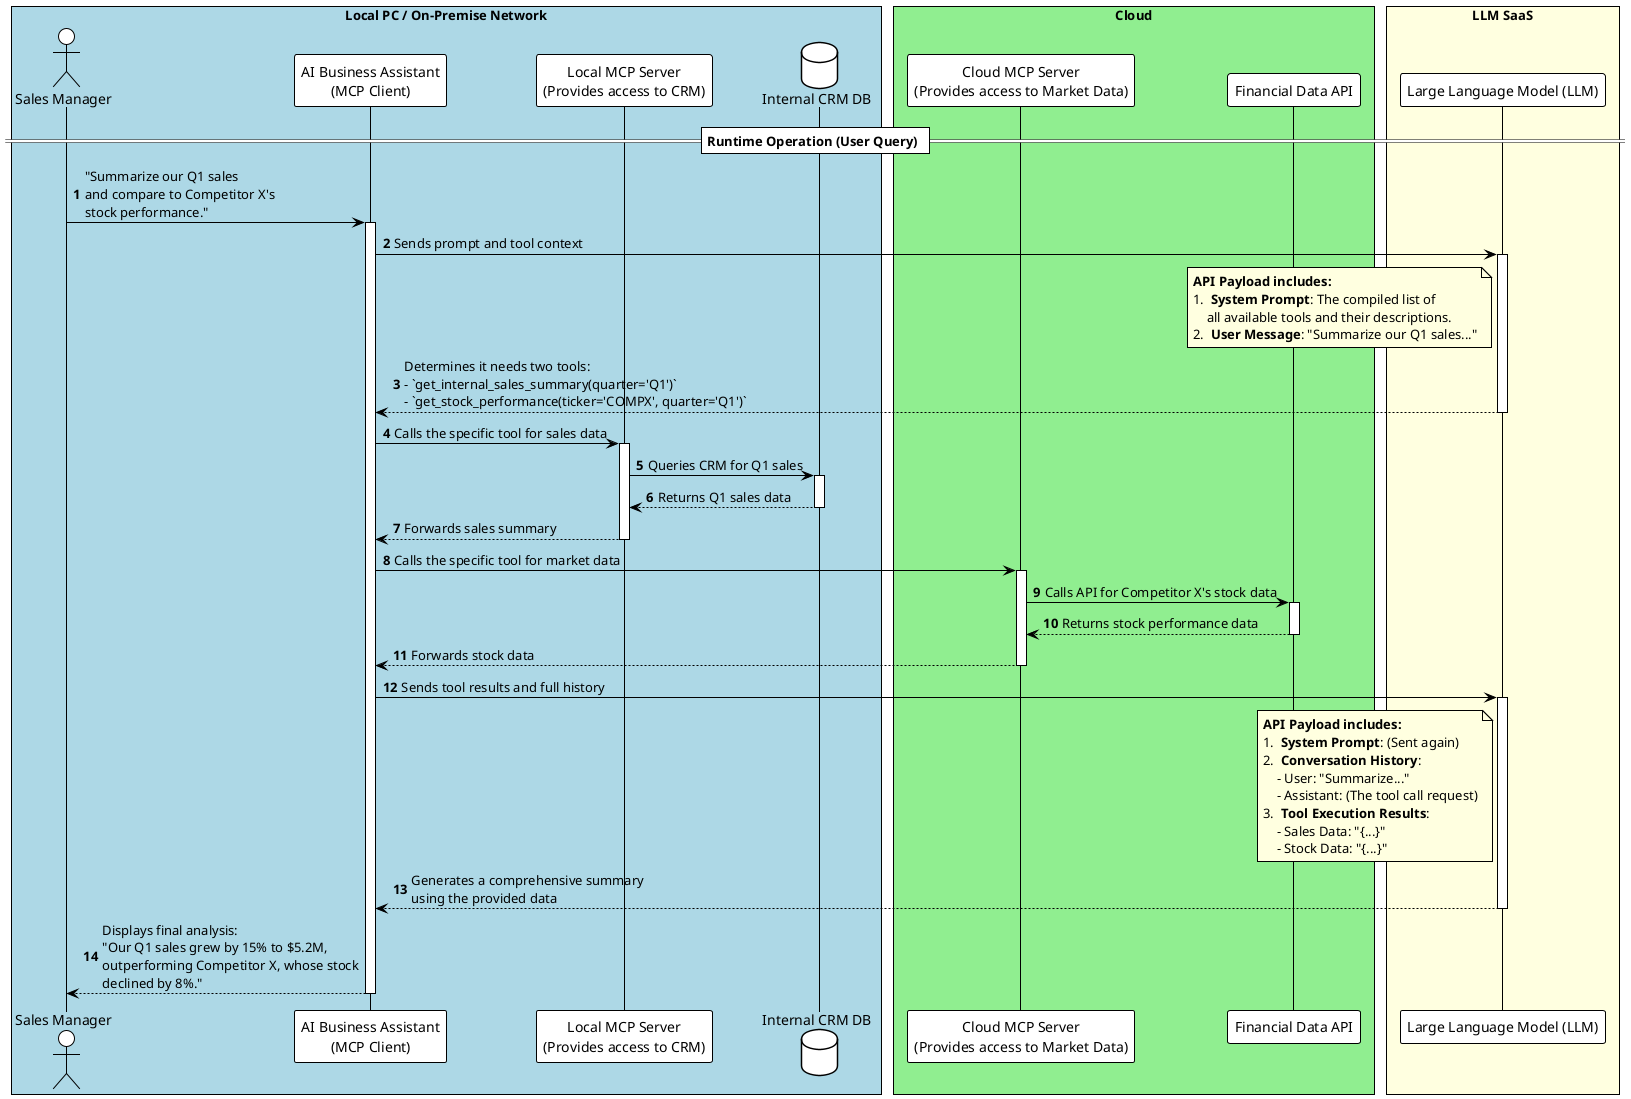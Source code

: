 @startuml
@startuml
!theme plain

' Use autonumbering for all steps
autonumber

box "Local PC / On-Premise Network" #LightBlue
  actor "Sales Manager" as User
  participant "AI Business Assistant\n(MCP Client)" as App
  participant "Local MCP Server\n(Provides access to CRM)" as LocalMCPServer
  database "Internal CRM DB" as LocalDB
end box

box "Cloud" #LightGreen
  participant "Cloud MCP Server\n(Provides access to Market Data)" as CloudMCPServer
  participant "Financial Data API" as FinAPI
end box

box "LLM SaaS" #LightYellow
  participant "Large Language Model (LLM)" as LLM
end box

' ===================================
== Runtime Operation (User Query) ==
' This phase happens when the user asks a question.
' ===================================

User -> App: "Summarize our Q1 sales\nand compare to Competitor X's\nstock performance."
activate App

App -> LLM: Sends prompt and tool context
activate LLM
note left of LLM #LightYellow
**API Payload includes:**
1.  **System Prompt**: The compiled list of
    all available tools and their descriptions.
2.  **User Message**: "Summarize our Q1 sales..."
end note
LLM --> App: Determines it needs two tools:\n- `get_internal_sales_summary(quarter='Q1')`\n- `get_stock_performance(ticker='COMPX', quarter='Q1')`
deactivate LLM

App -> LocalMCPServer: Calls the specific tool for sales data
activate LocalMCPServer

LocalMCPServer -> LocalDB: Queries CRM for Q1 sales
activate LocalDB
LocalDB --> LocalMCPServer: Returns Q1 sales data
deactivate LocalDB
LocalMCPServer --> App: Forwards sales summary
deactivate LocalMCPServer

App -> CloudMCPServer: Calls the specific tool for market data
activate CloudMCPServer

CloudMCPServer -> FinAPI: Calls API for Competitor X's stock data
activate FinAPI
FinAPI --> CloudMCPServer: Returns stock performance data
deactivate FinAPI
CloudMCPServer --> App: Forwards stock data
deactivate CloudMCPServer

App -> LLM: Sends tool results and full history
activate LLM
note left of LLM #LightYellow
**API Payload includes:**
1.  **System Prompt**: (Sent again)
2.  **Conversation History**:
    - User: "Summarize..."
    - Assistant: (The tool call request)
3.  **Tool Execution Results**:
    - Sales Data: "{...}"
    - Stock Data: "{...}"
end note
LLM --> App: Generates a comprehensive summary\nusing the provided data
deactivate LLM

App --> User: Displays final analysis:\n"Our Q1 sales grew by 15% to $5.2M,\noutperforming Competitor X, whose stock\ndeclined by 8%."
deactivate App

@enduml